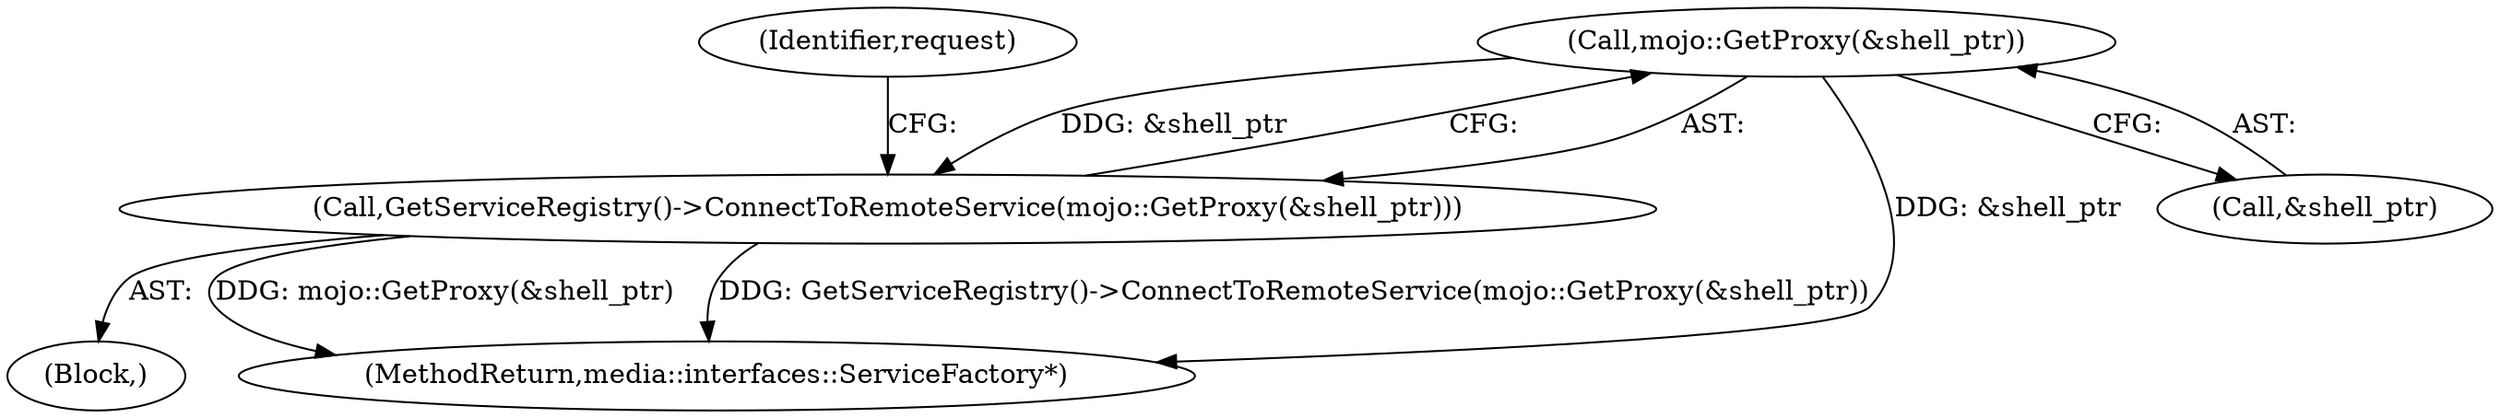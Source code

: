 digraph "1_Chrome_d926098e2e2be270c80a5ba25ab8a611b80b8556_0@del" {
"1000112" [label="(Call,mojo::GetProxy(&shell_ptr))"];
"1000111" [label="(Call,GetServiceRegistry()->ConnectToRemoteService(mojo::GetProxy(&shell_ptr)))"];
"1000111" [label="(Call,GetServiceRegistry()->ConnectToRemoteService(mojo::GetProxy(&shell_ptr)))"];
"1000112" [label="(Call,mojo::GetProxy(&shell_ptr))"];
"1000113" [label="(Call,&shell_ptr)"];
"1000142" [label="(MethodReturn,media::interfaces::ServiceFactory*)"];
"1000119" [label="(Identifier,request)"];
"1000105" [label="(Block,)"];
"1000112" -> "1000111"  [label="AST: "];
"1000112" -> "1000113"  [label="CFG: "];
"1000113" -> "1000112"  [label="AST: "];
"1000111" -> "1000112"  [label="CFG: "];
"1000112" -> "1000142"  [label="DDG: &shell_ptr"];
"1000112" -> "1000111"  [label="DDG: &shell_ptr"];
"1000111" -> "1000105"  [label="AST: "];
"1000119" -> "1000111"  [label="CFG: "];
"1000111" -> "1000142"  [label="DDG: mojo::GetProxy(&shell_ptr)"];
"1000111" -> "1000142"  [label="DDG: GetServiceRegistry()->ConnectToRemoteService(mojo::GetProxy(&shell_ptr))"];
}

